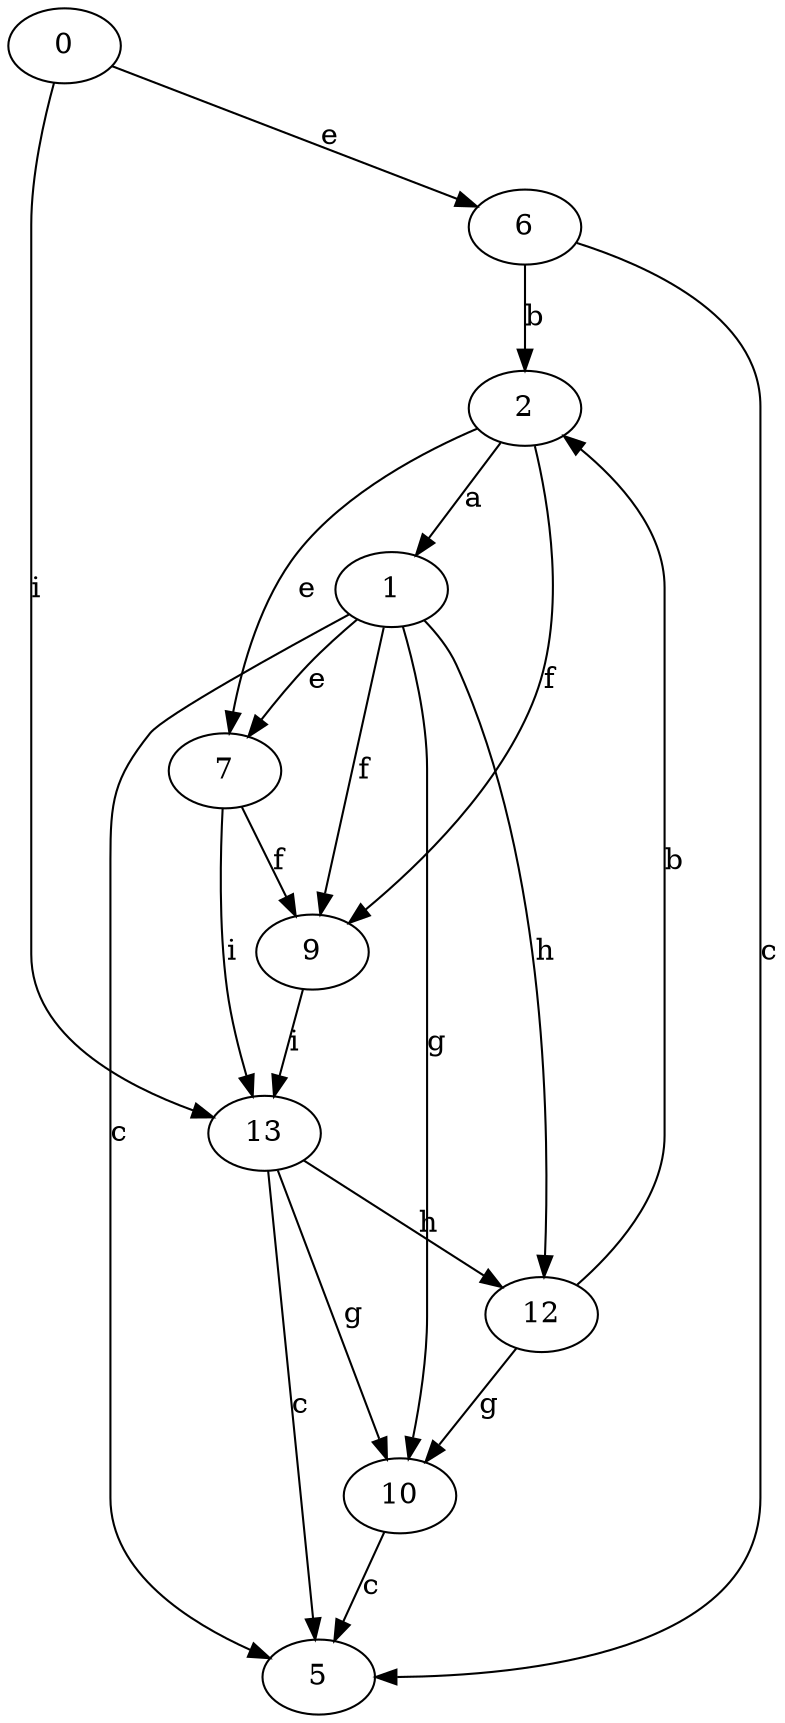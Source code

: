 strict digraph  {
0;
1;
2;
5;
6;
7;
9;
10;
12;
13;
0 -> 6  [label=e];
0 -> 13  [label=i];
1 -> 5  [label=c];
1 -> 7  [label=e];
1 -> 9  [label=f];
1 -> 10  [label=g];
1 -> 12  [label=h];
2 -> 1  [label=a];
2 -> 7  [label=e];
2 -> 9  [label=f];
6 -> 2  [label=b];
6 -> 5  [label=c];
7 -> 9  [label=f];
7 -> 13  [label=i];
9 -> 13  [label=i];
10 -> 5  [label=c];
12 -> 2  [label=b];
12 -> 10  [label=g];
13 -> 5  [label=c];
13 -> 10  [label=g];
13 -> 12  [label=h];
}
